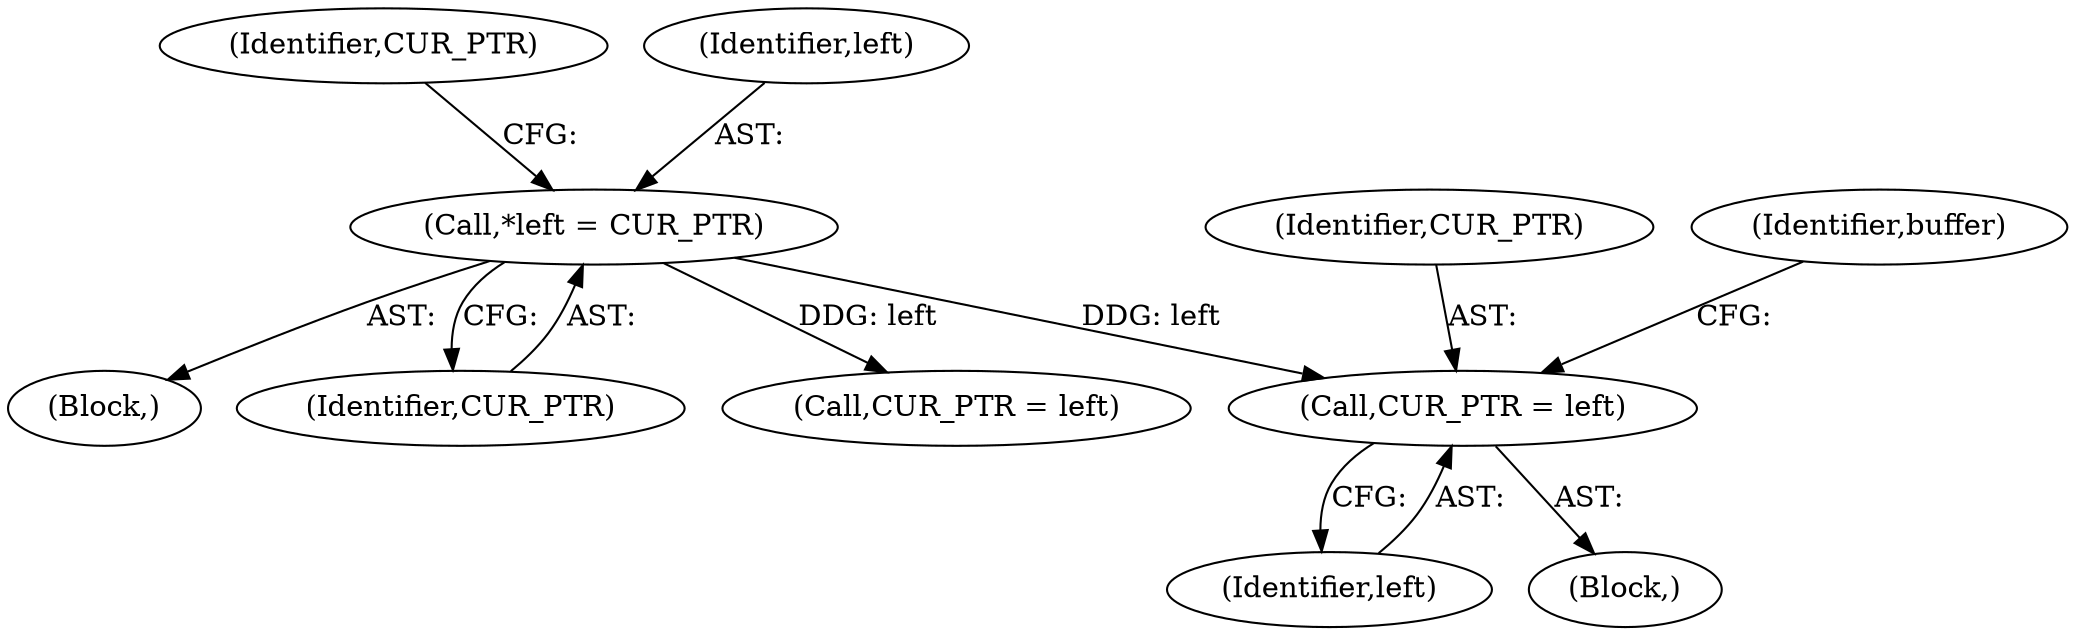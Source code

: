 digraph "0_Chrome_4c46d7a5b0af9b7d320e709291b270ab7cf07e83@pointer" {
"1000320" [label="(Call,CUR_PTR = left)"];
"1000290" [label="(Call,*left = CUR_PTR)"];
"1000288" [label="(Block,)"];
"1000295" [label="(Identifier,CUR_PTR)"];
"1000322" [label="(Identifier,left)"];
"1000321" [label="(Identifier,CUR_PTR)"];
"1000291" [label="(Identifier,left)"];
"1000320" [label="(Call,CUR_PTR = left)"];
"1000290" [label="(Call,*left = CUR_PTR)"];
"1000324" [label="(Identifier,buffer)"];
"1000292" [label="(Identifier,CUR_PTR)"];
"1000319" [label="(Block,)"];
"1000330" [label="(Call,CUR_PTR = left)"];
"1000320" -> "1000319"  [label="AST: "];
"1000320" -> "1000322"  [label="CFG: "];
"1000321" -> "1000320"  [label="AST: "];
"1000322" -> "1000320"  [label="AST: "];
"1000324" -> "1000320"  [label="CFG: "];
"1000290" -> "1000320"  [label="DDG: left"];
"1000290" -> "1000288"  [label="AST: "];
"1000290" -> "1000292"  [label="CFG: "];
"1000291" -> "1000290"  [label="AST: "];
"1000292" -> "1000290"  [label="AST: "];
"1000295" -> "1000290"  [label="CFG: "];
"1000290" -> "1000330"  [label="DDG: left"];
}
